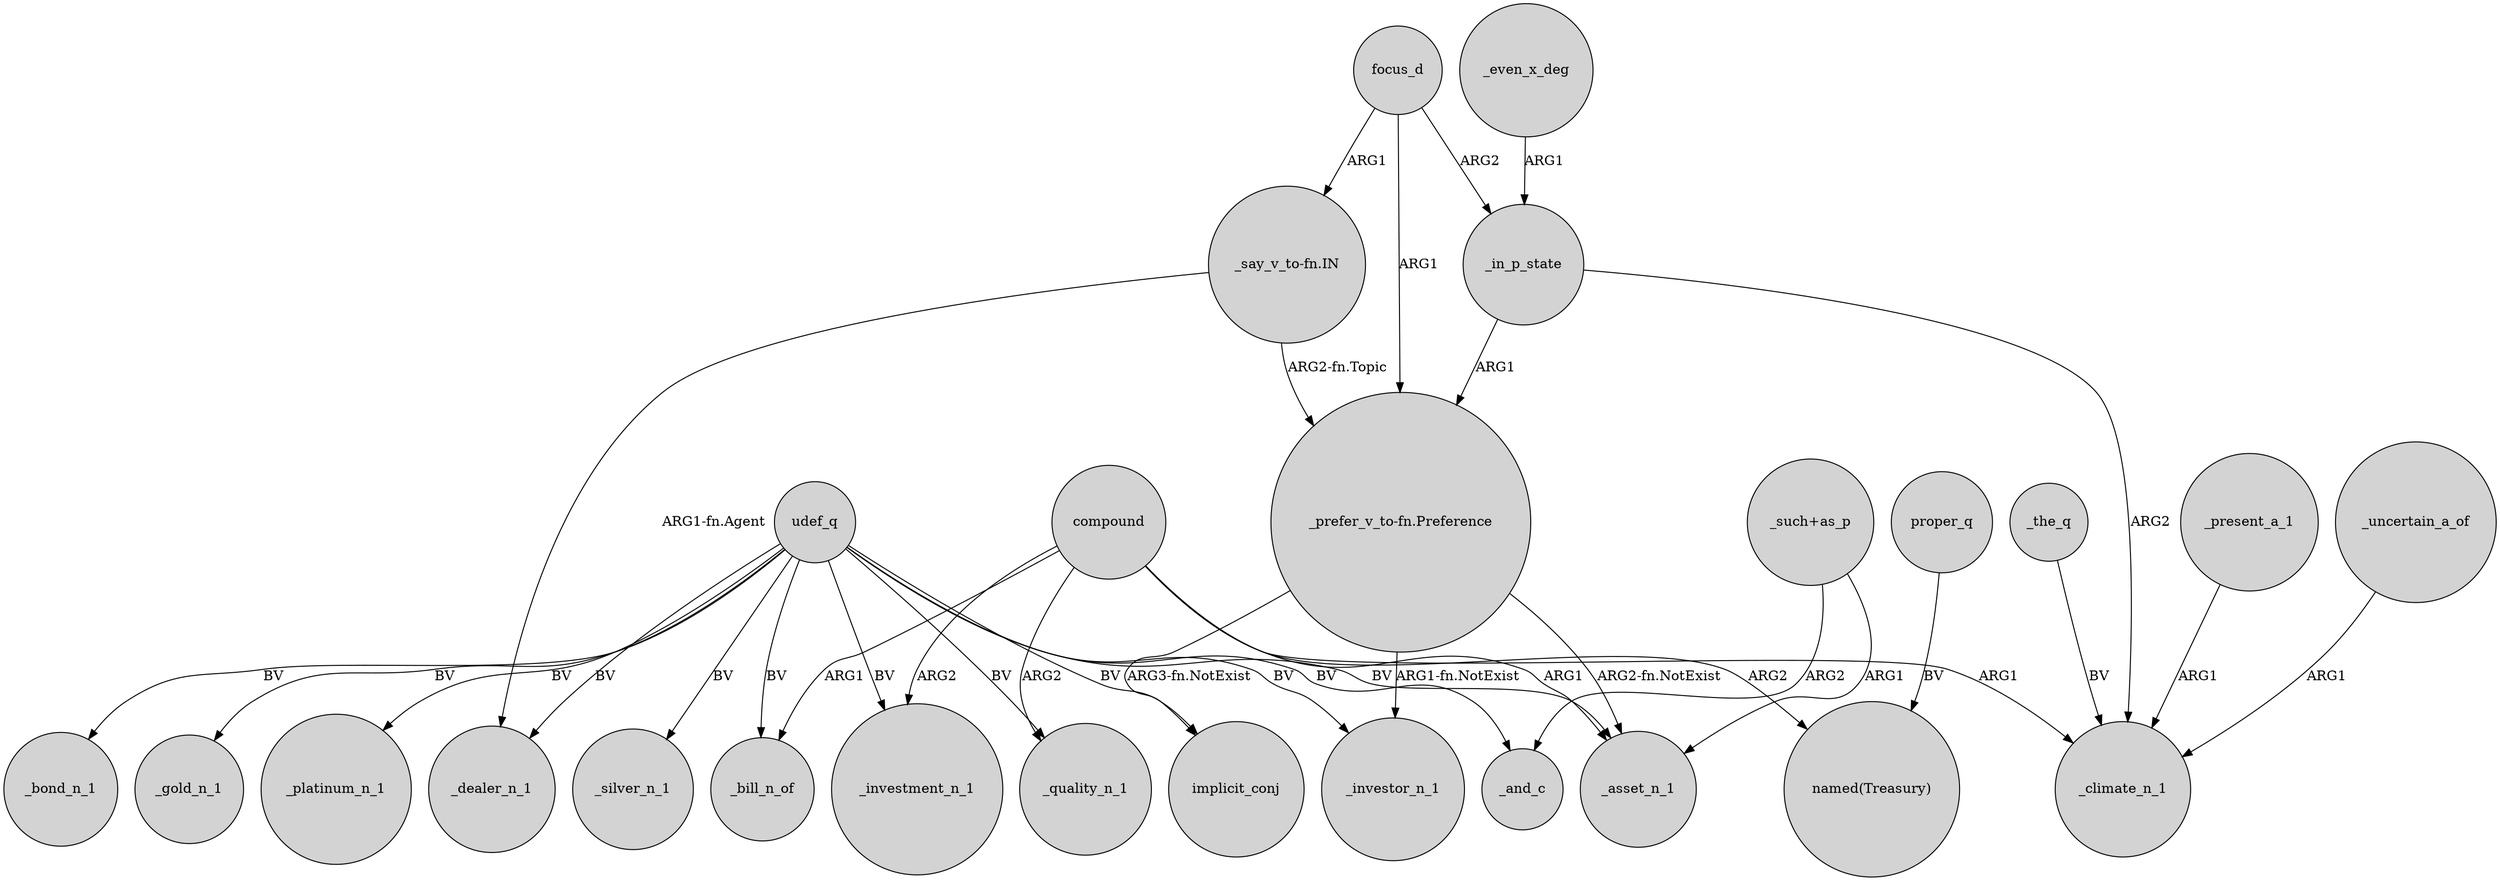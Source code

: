 digraph {
	node [shape=circle style=filled]
	udef_q -> _quality_n_1 [label=BV]
	compound -> "named(Treasury)" [label=ARG2]
	"_such+as_p" -> _asset_n_1 [label=ARG1]
	compound -> _bill_n_of [label=ARG1]
	_uncertain_a_of -> _climate_n_1 [label=ARG1]
	udef_q -> _investor_n_1 [label=BV]
	"_say_v_to-fn.IN" -> _dealer_n_1 [label="ARG1-fn.Agent"]
	"_prefer_v_to-fn.Preference" -> implicit_conj [label="ARG3-fn.NotExist"]
	focus_d -> _in_p_state [label=ARG2]
	_even_x_deg -> _in_p_state [label=ARG1]
	compound -> _quality_n_1 [label=ARG2]
	compound -> _investment_n_1 [label=ARG2]
	udef_q -> _bill_n_of [label=BV]
	compound -> _asset_n_1 [label=ARG1]
	"_say_v_to-fn.IN" -> "_prefer_v_to-fn.Preference" [label="ARG2-fn.Topic"]
	udef_q -> implicit_conj [label=BV]
	"_prefer_v_to-fn.Preference" -> _investor_n_1 [label="ARG1-fn.NotExist"]
	udef_q -> _asset_n_1 [label=BV]
	"_prefer_v_to-fn.Preference" -> _asset_n_1 [label="ARG2-fn.NotExist"]
	_the_q -> _climate_n_1 [label=BV]
	"_such+as_p" -> _and_c [label=ARG2]
	udef_q -> _bond_n_1 [label=BV]
	udef_q -> _gold_n_1 [label=BV]
	focus_d -> "_prefer_v_to-fn.Preference" [label=ARG1]
	udef_q -> _platinum_n_1 [label=BV]
	proper_q -> "named(Treasury)" [label=BV]
	_in_p_state -> _climate_n_1 [label=ARG2]
	_in_p_state -> "_prefer_v_to-fn.Preference" [label=ARG1]
	_present_a_1 -> _climate_n_1 [label=ARG1]
	udef_q -> _investment_n_1 [label=BV]
	udef_q -> _dealer_n_1 [label=BV]
	compound -> _climate_n_1 [label=ARG1]
	udef_q -> _and_c [label=BV]
	udef_q -> _silver_n_1 [label=BV]
	focus_d -> "_say_v_to-fn.IN" [label=ARG1]
}
